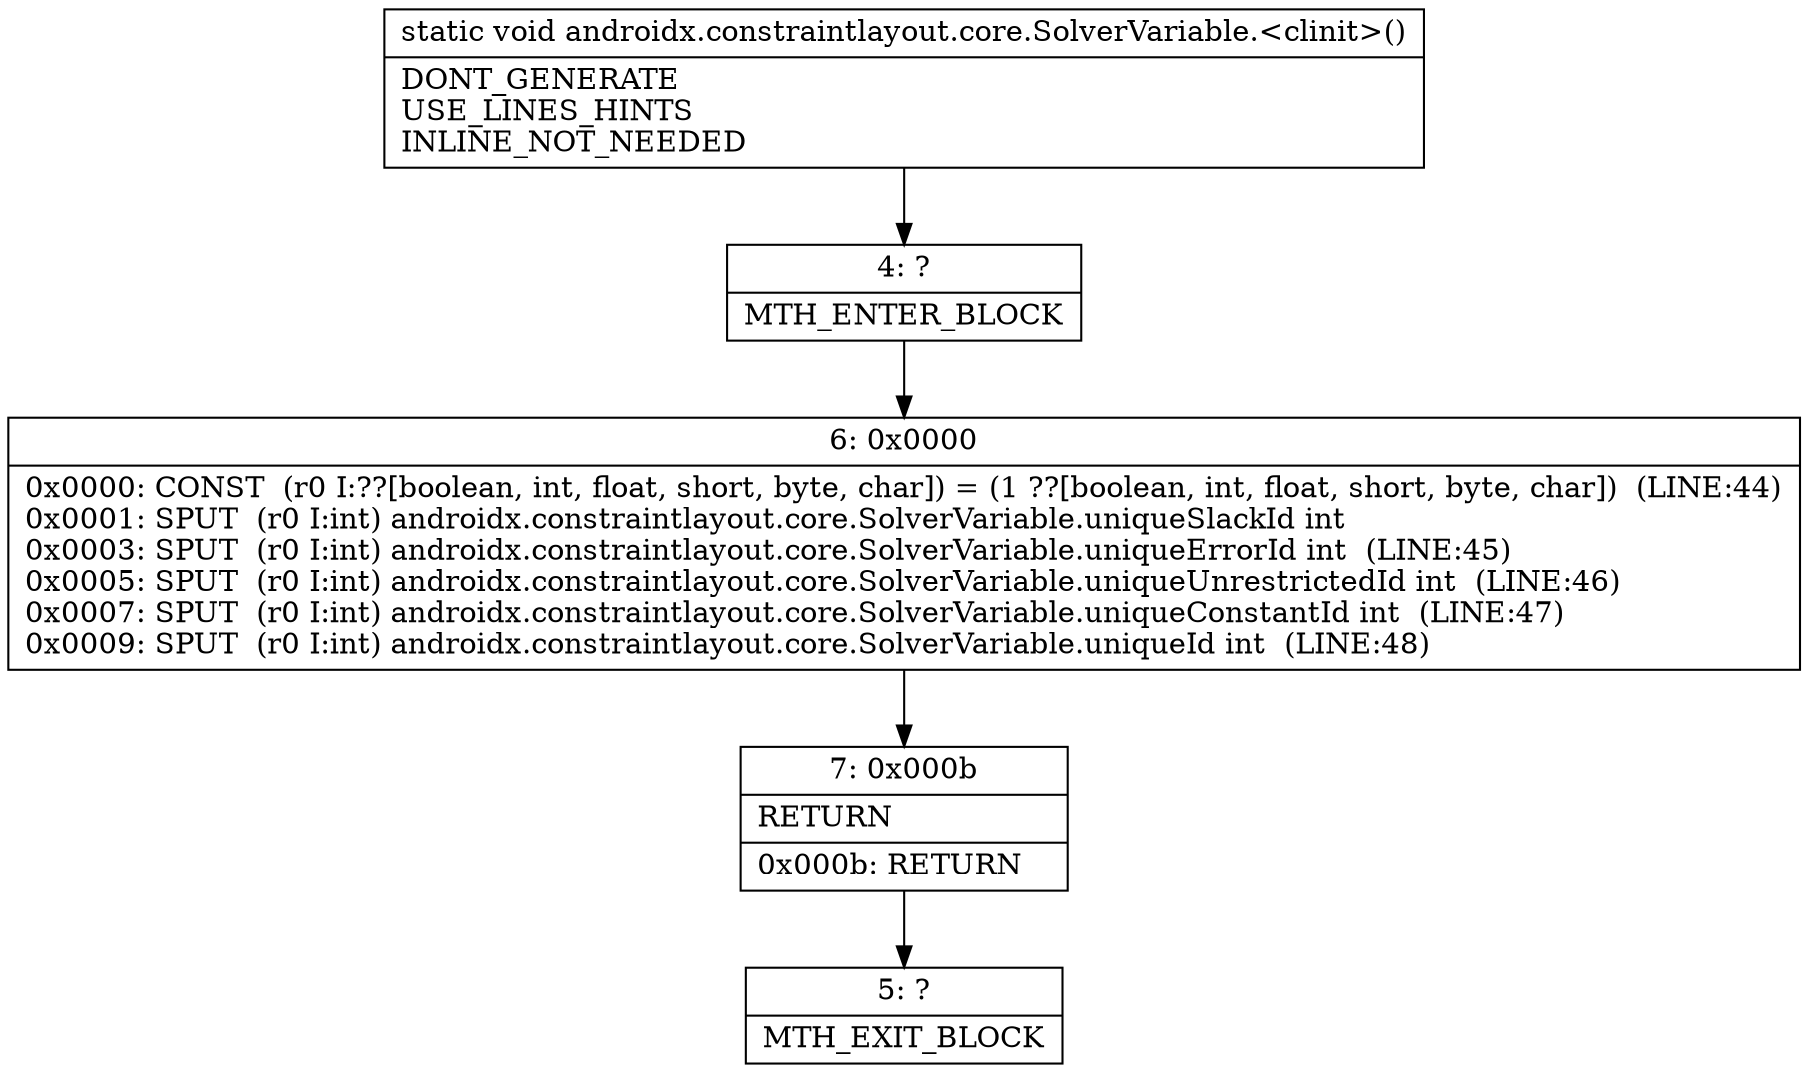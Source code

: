 digraph "CFG forandroidx.constraintlayout.core.SolverVariable.\<clinit\>()V" {
Node_4 [shape=record,label="{4\:\ ?|MTH_ENTER_BLOCK\l}"];
Node_6 [shape=record,label="{6\:\ 0x0000|0x0000: CONST  (r0 I:??[boolean, int, float, short, byte, char]) = (1 ??[boolean, int, float, short, byte, char])  (LINE:44)\l0x0001: SPUT  (r0 I:int) androidx.constraintlayout.core.SolverVariable.uniqueSlackId int \l0x0003: SPUT  (r0 I:int) androidx.constraintlayout.core.SolverVariable.uniqueErrorId int  (LINE:45)\l0x0005: SPUT  (r0 I:int) androidx.constraintlayout.core.SolverVariable.uniqueUnrestrictedId int  (LINE:46)\l0x0007: SPUT  (r0 I:int) androidx.constraintlayout.core.SolverVariable.uniqueConstantId int  (LINE:47)\l0x0009: SPUT  (r0 I:int) androidx.constraintlayout.core.SolverVariable.uniqueId int  (LINE:48)\l}"];
Node_7 [shape=record,label="{7\:\ 0x000b|RETURN\l|0x000b: RETURN   \l}"];
Node_5 [shape=record,label="{5\:\ ?|MTH_EXIT_BLOCK\l}"];
MethodNode[shape=record,label="{static void androidx.constraintlayout.core.SolverVariable.\<clinit\>()  | DONT_GENERATE\lUSE_LINES_HINTS\lINLINE_NOT_NEEDED\l}"];
MethodNode -> Node_4;Node_4 -> Node_6;
Node_6 -> Node_7;
Node_7 -> Node_5;
}

